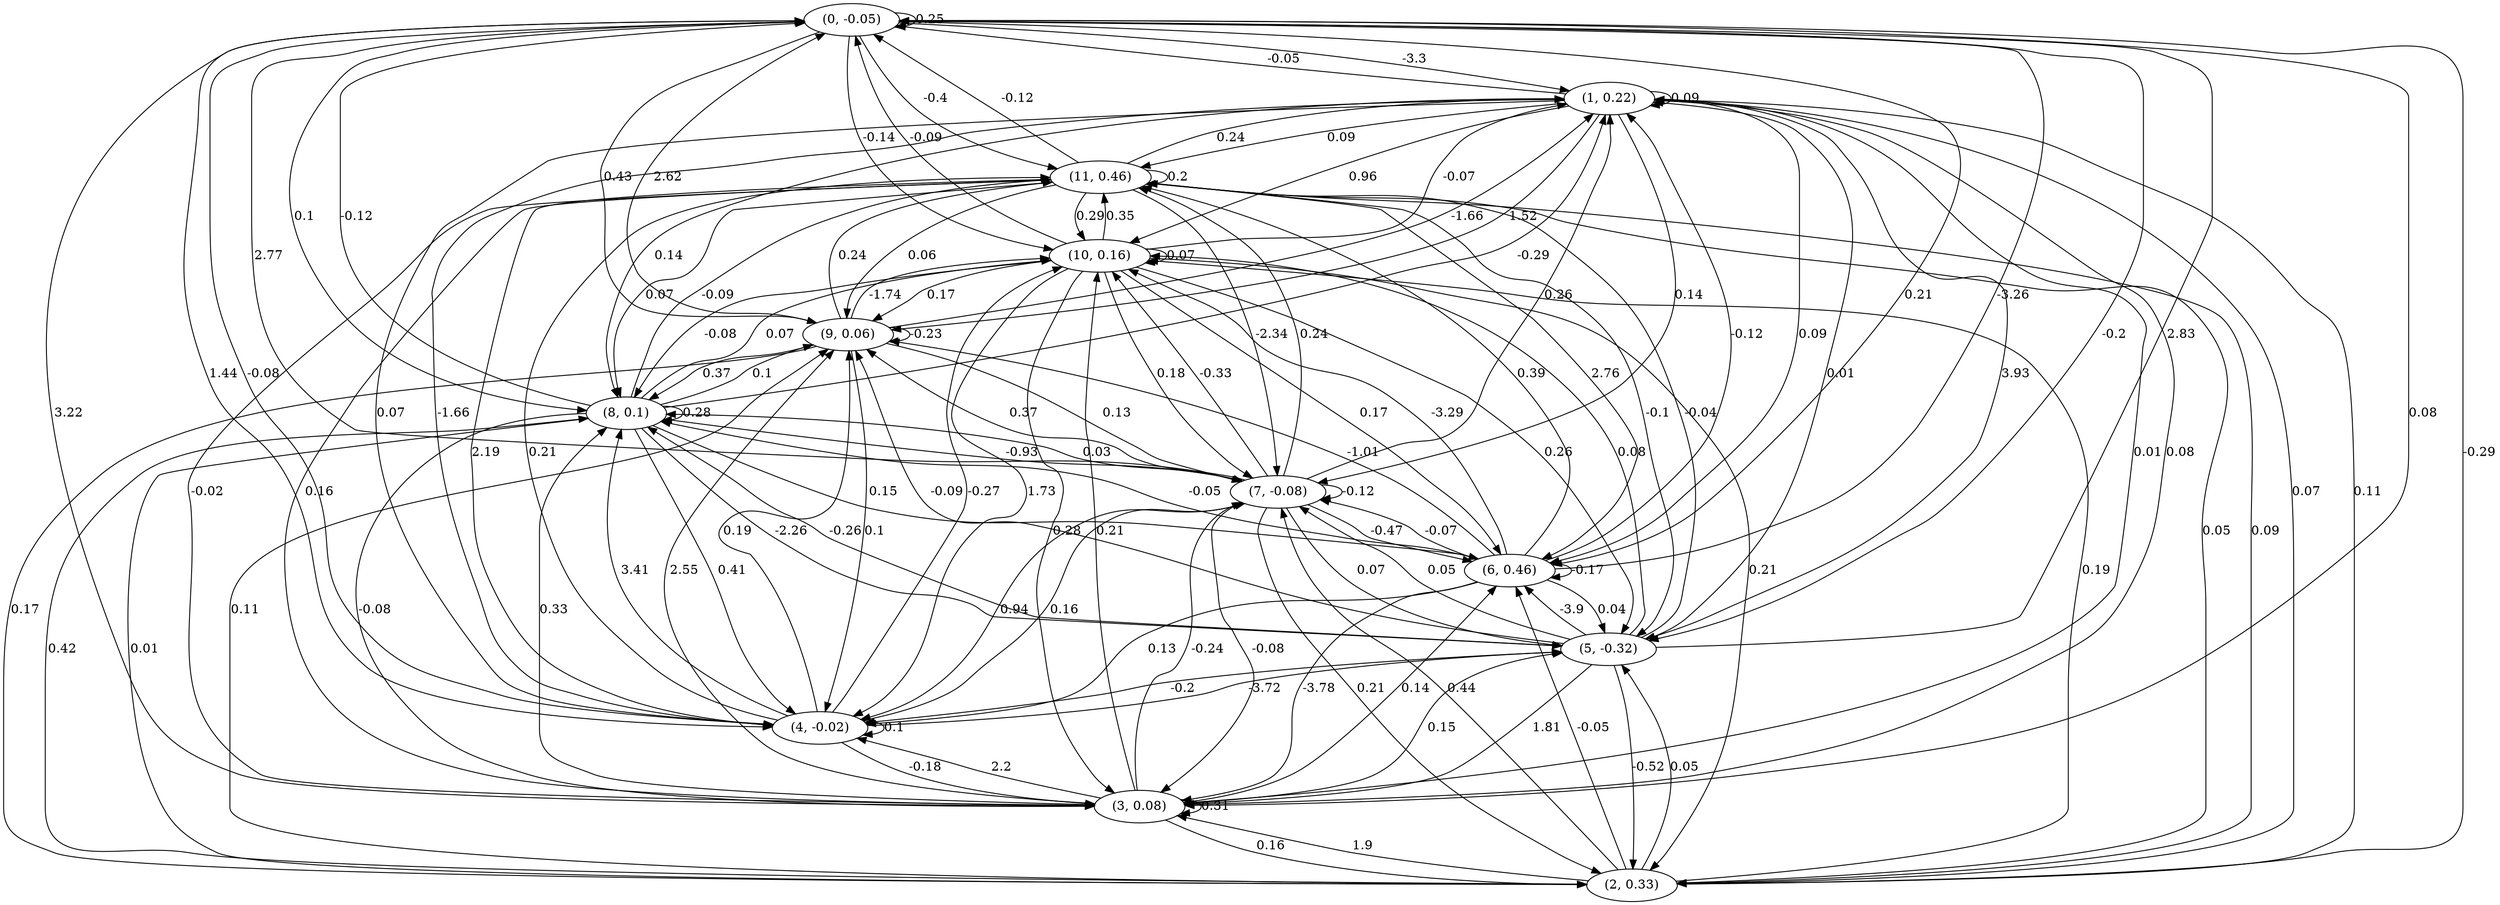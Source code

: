 digraph {
    0 [ label = "(0, -0.05)" ]
    1 [ label = "(1, 0.22)" ]
    2 [ label = "(2, 0.33)" ]
    3 [ label = "(3, 0.08)" ]
    4 [ label = "(4, -0.02)" ]
    5 [ label = "(5, -0.32)" ]
    6 [ label = "(6, 0.46)" ]
    7 [ label = "(7, -0.08)" ]
    8 [ label = "(8, 0.1)" ]
    9 [ label = "(9, 0.06)" ]
    10 [ label = "(10, 0.16)" ]
    11 [ label = "(11, 0.46)" ]
    0 -> 0 [ label = "0.25" ]
    1 -> 1 [ label = "0.09" ]
    3 -> 3 [ label = "0.31" ]
    4 -> 4 [ label = "0.1" ]
    6 -> 6 [ label = "-0.17" ]
    7 -> 7 [ label = "-0.12" ]
    8 -> 8 [ label = "0.28" ]
    9 -> 9 [ label = "-0.23" ]
    10 -> 10 [ label = "0.07" ]
    11 -> 11 [ label = "0.2" ]
    1 -> 0 [ label = "-0.05" ]
    2 -> 0 [ label = "-0.29" ]
    3 -> 0 [ label = "3.22" ]
    4 -> 0 [ label = "-0.08" ]
    5 -> 0 [ label = "2.83" ]
    6 -> 0 [ label = "-3.26" ]
    7 -> 0 [ label = "2.77" ]
    8 -> 0 [ label = "-0.12" ]
    9 -> 0 [ label = "2.62" ]
    10 -> 0 [ label = "-0.09" ]
    11 -> 0 [ label = "-0.12" ]
    0 -> 1 [ label = "-3.3" ]
    2 -> 1 [ label = "0.11" ]
    3 -> 1 [ label = "0.01" ]
    4 -> 1 [ label = "-1.66" ]
    5 -> 1 [ label = "0.01" ]
    6 -> 1 [ label = "-0.12" ]
    7 -> 1 [ label = "0.26" ]
    8 -> 1 [ label = "-0.29" ]
    9 -> 1 [ label = "-1.66" ]
    10 -> 1 [ label = "-0.07" ]
    11 -> 1 [ label = "0.24" ]
    1 -> 2 [ label = "0.07" ]
    3 -> 2 [ label = "0.16" ]
    5 -> 2 [ label = "-0.52" ]
    7 -> 2 [ label = "0.21" ]
    8 -> 2 [ label = "0.01" ]
    9 -> 2 [ label = "0.17" ]
    10 -> 2 [ label = "0.21" ]
    11 -> 2 [ label = "0.05" ]
    0 -> 3 [ label = "0.08" ]
    1 -> 3 [ label = "0.08" ]
    2 -> 3 [ label = "1.9" ]
    4 -> 3 [ label = "-0.18" ]
    5 -> 3 [ label = "1.81" ]
    6 -> 3 [ label = "-3.78" ]
    7 -> 3 [ label = "-0.08" ]
    8 -> 3 [ label = "-0.08" ]
    10 -> 3 [ label = "0.28" ]
    11 -> 3 [ label = "-0.02" ]
    0 -> 4 [ label = "1.44" ]
    1 -> 4 [ label = "0.07" ]
    3 -> 4 [ label = "2.2" ]
    5 -> 4 [ label = "-0.2" ]
    6 -> 4 [ label = "0.13" ]
    7 -> 4 [ label = "0.94" ]
    8 -> 4 [ label = "0.41" ]
    9 -> 4 [ label = "0.1" ]
    10 -> 4 [ label = "1.73" ]
    11 -> 4 [ label = "2.19" ]
    0 -> 5 [ label = "-0.2" ]
    1 -> 5 [ label = "3.93" ]
    2 -> 5 [ label = "0.05" ]
    3 -> 5 [ label = "0.15" ]
    4 -> 5 [ label = "-3.72" ]
    6 -> 5 [ label = "0.04" ]
    7 -> 5 [ label = "0.07" ]
    8 -> 5 [ label = "-2.26" ]
    10 -> 5 [ label = "0.26" ]
    11 -> 5 [ label = "-0.1" ]
    0 -> 6 [ label = "0.21" ]
    1 -> 6 [ label = "0.09" ]
    2 -> 6 [ label = "-0.05" ]
    3 -> 6 [ label = "0.14" ]
    5 -> 6 [ label = "-3.9" ]
    7 -> 6 [ label = "-0.47" ]
    8 -> 6 [ label = "0.15" ]
    10 -> 6 [ label = "0.17" ]
    11 -> 6 [ label = "2.76" ]
    1 -> 7 [ label = "0.14" ]
    2 -> 7 [ label = "0.44" ]
    3 -> 7 [ label = "-0.24" ]
    4 -> 7 [ label = "0.16" ]
    5 -> 7 [ label = "0.05" ]
    6 -> 7 [ label = "-0.07" ]
    8 -> 7 [ label = "-0.93" ]
    9 -> 7 [ label = "0.13" ]
    10 -> 7 [ label = "0.18" ]
    11 -> 7 [ label = "-2.34" ]
    0 -> 8 [ label = "0.1" ]
    1 -> 8 [ label = "0.14" ]
    2 -> 8 [ label = "0.42" ]
    3 -> 8 [ label = "0.33" ]
    4 -> 8 [ label = "3.41" ]
    5 -> 8 [ label = "-0.26" ]
    6 -> 8 [ label = "-0.05" ]
    7 -> 8 [ label = "0.03" ]
    9 -> 8 [ label = "0.37" ]
    10 -> 8 [ label = "-0.08" ]
    11 -> 8 [ label = "0.07" ]
    0 -> 9 [ label = "0.43" ]
    1 -> 9 [ label = "1.52" ]
    2 -> 9 [ label = "0.11" ]
    3 -> 9 [ label = "2.55" ]
    4 -> 9 [ label = "0.19" ]
    5 -> 9 [ label = "-0.09" ]
    6 -> 9 [ label = "-1.01" ]
    7 -> 9 [ label = "0.37" ]
    8 -> 9 [ label = "0.1" ]
    10 -> 9 [ label = "0.17" ]
    11 -> 9 [ label = "0.06" ]
    0 -> 10 [ label = "-0.14" ]
    1 -> 10 [ label = "0.96" ]
    2 -> 10 [ label = "0.19" ]
    3 -> 10 [ label = "0.21" ]
    4 -> 10 [ label = "-0.27" ]
    5 -> 10 [ label = "0.08" ]
    6 -> 10 [ label = "-3.29" ]
    7 -> 10 [ label = "-0.33" ]
    8 -> 10 [ label = "0.07" ]
    9 -> 10 [ label = "-1.74" ]
    11 -> 10 [ label = "0.29" ]
    0 -> 11 [ label = "-0.4" ]
    1 -> 11 [ label = "0.09" ]
    2 -> 11 [ label = "0.09" ]
    3 -> 11 [ label = "0.16" ]
    4 -> 11 [ label = "0.21" ]
    5 -> 11 [ label = "-0.04" ]
    6 -> 11 [ label = "0.39" ]
    7 -> 11 [ label = "0.24" ]
    8 -> 11 [ label = "-0.09" ]
    9 -> 11 [ label = "0.24" ]
    10 -> 11 [ label = "0.35" ]
}

